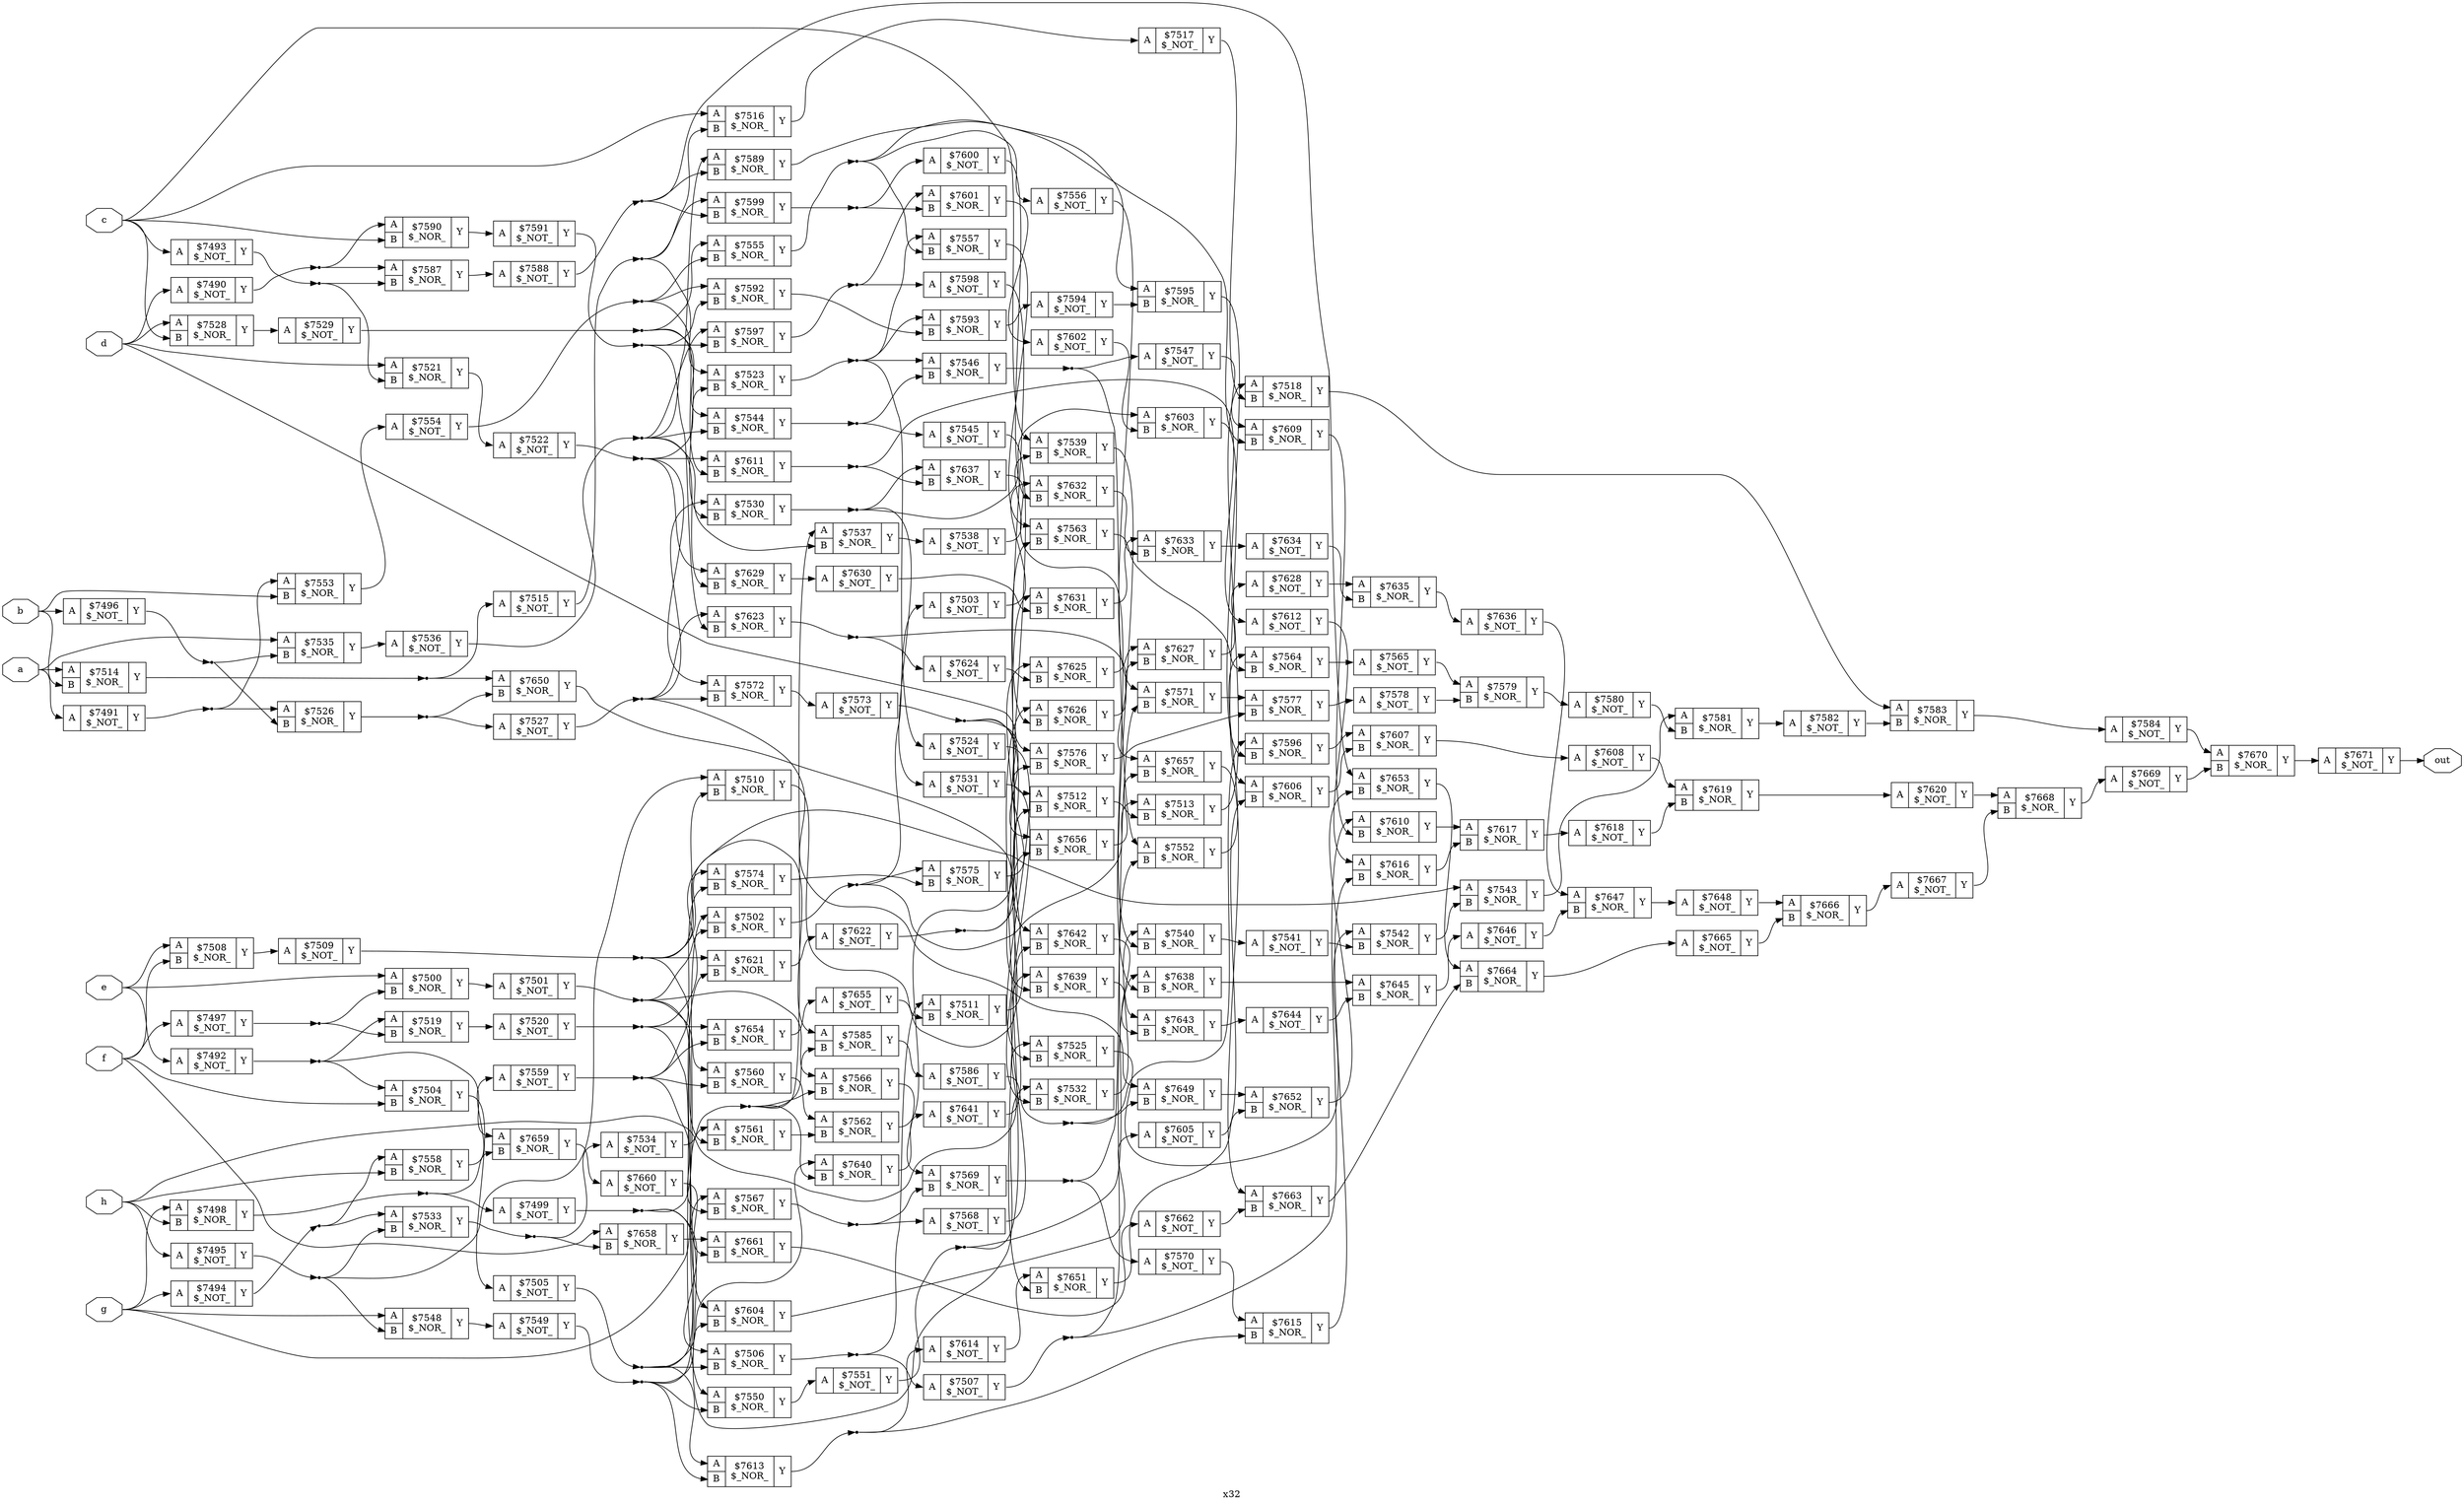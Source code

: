 digraph "x32" {
label="x32";
rankdir="LR";
remincross=true;
n182 [ shape=octagon, label="a", color="black", fontcolor="black" ];
n183 [ shape=octagon, label="b", color="black", fontcolor="black" ];
n184 [ shape=octagon, label="c", color="black", fontcolor="black" ];
n185 [ shape=octagon, label="d", color="black", fontcolor="black" ];
n186 [ shape=octagon, label="e", color="black", fontcolor="black" ];
n187 [ shape=octagon, label="f", color="black", fontcolor="black" ];
n188 [ shape=octagon, label="g", color="black", fontcolor="black" ];
n189 [ shape=octagon, label="h", color="black", fontcolor="black" ];
n190 [ shape=octagon, label="out", color="black", fontcolor="black" ];
c193 [ shape=record, label="{{<p191> A}|$7490\n$_NOT_|{<p192> Y}}" ];
c194 [ shape=record, label="{{<p191> A}|$7491\n$_NOT_|{<p192> Y}}" ];
c195 [ shape=record, label="{{<p191> A}|$7492\n$_NOT_|{<p192> Y}}" ];
c196 [ shape=record, label="{{<p191> A}|$7493\n$_NOT_|{<p192> Y}}" ];
c197 [ shape=record, label="{{<p191> A}|$7494\n$_NOT_|{<p192> Y}}" ];
c198 [ shape=record, label="{{<p191> A}|$7495\n$_NOT_|{<p192> Y}}" ];
c199 [ shape=record, label="{{<p191> A}|$7496\n$_NOT_|{<p192> Y}}" ];
c200 [ shape=record, label="{{<p191> A}|$7497\n$_NOT_|{<p192> Y}}" ];
c202 [ shape=record, label="{{<p191> A|<p201> B}|$7498\n$_NOR_|{<p192> Y}}" ];
c203 [ shape=record, label="{{<p191> A}|$7499\n$_NOT_|{<p192> Y}}" ];
c204 [ shape=record, label="{{<p191> A|<p201> B}|$7500\n$_NOR_|{<p192> Y}}" ];
c205 [ shape=record, label="{{<p191> A}|$7501\n$_NOT_|{<p192> Y}}" ];
c206 [ shape=record, label="{{<p191> A|<p201> B}|$7502\n$_NOR_|{<p192> Y}}" ];
c207 [ shape=record, label="{{<p191> A}|$7503\n$_NOT_|{<p192> Y}}" ];
c208 [ shape=record, label="{{<p191> A|<p201> B}|$7504\n$_NOR_|{<p192> Y}}" ];
c209 [ shape=record, label="{{<p191> A}|$7505\n$_NOT_|{<p192> Y}}" ];
c210 [ shape=record, label="{{<p191> A|<p201> B}|$7506\n$_NOR_|{<p192> Y}}" ];
c211 [ shape=record, label="{{<p191> A}|$7507\n$_NOT_|{<p192> Y}}" ];
c212 [ shape=record, label="{{<p191> A|<p201> B}|$7508\n$_NOR_|{<p192> Y}}" ];
c213 [ shape=record, label="{{<p191> A}|$7509\n$_NOT_|{<p192> Y}}" ];
c214 [ shape=record, label="{{<p191> A|<p201> B}|$7510\n$_NOR_|{<p192> Y}}" ];
c215 [ shape=record, label="{{<p191> A|<p201> B}|$7511\n$_NOR_|{<p192> Y}}" ];
c216 [ shape=record, label="{{<p191> A|<p201> B}|$7512\n$_NOR_|{<p192> Y}}" ];
c217 [ shape=record, label="{{<p191> A|<p201> B}|$7513\n$_NOR_|{<p192> Y}}" ];
c218 [ shape=record, label="{{<p191> A|<p201> B}|$7514\n$_NOR_|{<p192> Y}}" ];
c219 [ shape=record, label="{{<p191> A}|$7515\n$_NOT_|{<p192> Y}}" ];
c220 [ shape=record, label="{{<p191> A|<p201> B}|$7516\n$_NOR_|{<p192> Y}}" ];
c221 [ shape=record, label="{{<p191> A}|$7517\n$_NOT_|{<p192> Y}}" ];
c222 [ shape=record, label="{{<p191> A|<p201> B}|$7518\n$_NOR_|{<p192> Y}}" ];
c223 [ shape=record, label="{{<p191> A|<p201> B}|$7519\n$_NOR_|{<p192> Y}}" ];
c224 [ shape=record, label="{{<p191> A}|$7520\n$_NOT_|{<p192> Y}}" ];
c225 [ shape=record, label="{{<p191> A|<p201> B}|$7521\n$_NOR_|{<p192> Y}}" ];
c226 [ shape=record, label="{{<p191> A}|$7522\n$_NOT_|{<p192> Y}}" ];
c227 [ shape=record, label="{{<p191> A|<p201> B}|$7523\n$_NOR_|{<p192> Y}}" ];
c228 [ shape=record, label="{{<p191> A}|$7524\n$_NOT_|{<p192> Y}}" ];
c229 [ shape=record, label="{{<p191> A|<p201> B}|$7525\n$_NOR_|{<p192> Y}}" ];
c230 [ shape=record, label="{{<p191> A|<p201> B}|$7526\n$_NOR_|{<p192> Y}}" ];
c231 [ shape=record, label="{{<p191> A}|$7527\n$_NOT_|{<p192> Y}}" ];
c232 [ shape=record, label="{{<p191> A|<p201> B}|$7528\n$_NOR_|{<p192> Y}}" ];
c233 [ shape=record, label="{{<p191> A}|$7529\n$_NOT_|{<p192> Y}}" ];
c234 [ shape=record, label="{{<p191> A|<p201> B}|$7530\n$_NOR_|{<p192> Y}}" ];
c235 [ shape=record, label="{{<p191> A}|$7531\n$_NOT_|{<p192> Y}}" ];
c236 [ shape=record, label="{{<p191> A|<p201> B}|$7532\n$_NOR_|{<p192> Y}}" ];
c237 [ shape=record, label="{{<p191> A|<p201> B}|$7533\n$_NOR_|{<p192> Y}}" ];
c238 [ shape=record, label="{{<p191> A}|$7534\n$_NOT_|{<p192> Y}}" ];
c239 [ shape=record, label="{{<p191> A|<p201> B}|$7535\n$_NOR_|{<p192> Y}}" ];
c240 [ shape=record, label="{{<p191> A}|$7536\n$_NOT_|{<p192> Y}}" ];
c241 [ shape=record, label="{{<p191> A|<p201> B}|$7537\n$_NOR_|{<p192> Y}}" ];
c242 [ shape=record, label="{{<p191> A}|$7538\n$_NOT_|{<p192> Y}}" ];
c243 [ shape=record, label="{{<p191> A|<p201> B}|$7539\n$_NOR_|{<p192> Y}}" ];
c244 [ shape=record, label="{{<p191> A|<p201> B}|$7540\n$_NOR_|{<p192> Y}}" ];
c245 [ shape=record, label="{{<p191> A}|$7541\n$_NOT_|{<p192> Y}}" ];
c246 [ shape=record, label="{{<p191> A|<p201> B}|$7542\n$_NOR_|{<p192> Y}}" ];
c247 [ shape=record, label="{{<p191> A|<p201> B}|$7543\n$_NOR_|{<p192> Y}}" ];
c248 [ shape=record, label="{{<p191> A|<p201> B}|$7544\n$_NOR_|{<p192> Y}}" ];
c249 [ shape=record, label="{{<p191> A}|$7545\n$_NOT_|{<p192> Y}}" ];
c250 [ shape=record, label="{{<p191> A|<p201> B}|$7546\n$_NOR_|{<p192> Y}}" ];
c251 [ shape=record, label="{{<p191> A}|$7547\n$_NOT_|{<p192> Y}}" ];
c252 [ shape=record, label="{{<p191> A|<p201> B}|$7548\n$_NOR_|{<p192> Y}}" ];
c253 [ shape=record, label="{{<p191> A}|$7549\n$_NOT_|{<p192> Y}}" ];
c254 [ shape=record, label="{{<p191> A|<p201> B}|$7550\n$_NOR_|{<p192> Y}}" ];
c255 [ shape=record, label="{{<p191> A}|$7551\n$_NOT_|{<p192> Y}}" ];
c256 [ shape=record, label="{{<p191> A|<p201> B}|$7552\n$_NOR_|{<p192> Y}}" ];
c257 [ shape=record, label="{{<p191> A|<p201> B}|$7553\n$_NOR_|{<p192> Y}}" ];
c258 [ shape=record, label="{{<p191> A}|$7554\n$_NOT_|{<p192> Y}}" ];
c259 [ shape=record, label="{{<p191> A|<p201> B}|$7555\n$_NOR_|{<p192> Y}}" ];
c260 [ shape=record, label="{{<p191> A}|$7556\n$_NOT_|{<p192> Y}}" ];
c261 [ shape=record, label="{{<p191> A|<p201> B}|$7557\n$_NOR_|{<p192> Y}}" ];
c262 [ shape=record, label="{{<p191> A|<p201> B}|$7558\n$_NOR_|{<p192> Y}}" ];
c263 [ shape=record, label="{{<p191> A}|$7559\n$_NOT_|{<p192> Y}}" ];
c264 [ shape=record, label="{{<p191> A|<p201> B}|$7560\n$_NOR_|{<p192> Y}}" ];
c265 [ shape=record, label="{{<p191> A|<p201> B}|$7561\n$_NOR_|{<p192> Y}}" ];
c266 [ shape=record, label="{{<p191> A|<p201> B}|$7562\n$_NOR_|{<p192> Y}}" ];
c267 [ shape=record, label="{{<p191> A|<p201> B}|$7563\n$_NOR_|{<p192> Y}}" ];
c268 [ shape=record, label="{{<p191> A|<p201> B}|$7564\n$_NOR_|{<p192> Y}}" ];
c269 [ shape=record, label="{{<p191> A}|$7565\n$_NOT_|{<p192> Y}}" ];
c270 [ shape=record, label="{{<p191> A|<p201> B}|$7566\n$_NOR_|{<p192> Y}}" ];
c271 [ shape=record, label="{{<p191> A|<p201> B}|$7567\n$_NOR_|{<p192> Y}}" ];
c272 [ shape=record, label="{{<p191> A}|$7568\n$_NOT_|{<p192> Y}}" ];
c273 [ shape=record, label="{{<p191> A|<p201> B}|$7569\n$_NOR_|{<p192> Y}}" ];
c274 [ shape=record, label="{{<p191> A}|$7570\n$_NOT_|{<p192> Y}}" ];
c275 [ shape=record, label="{{<p191> A|<p201> B}|$7571\n$_NOR_|{<p192> Y}}" ];
c276 [ shape=record, label="{{<p191> A|<p201> B}|$7572\n$_NOR_|{<p192> Y}}" ];
c277 [ shape=record, label="{{<p191> A}|$7573\n$_NOT_|{<p192> Y}}" ];
c278 [ shape=record, label="{{<p191> A|<p201> B}|$7574\n$_NOR_|{<p192> Y}}" ];
c279 [ shape=record, label="{{<p191> A|<p201> B}|$7575\n$_NOR_|{<p192> Y}}" ];
c280 [ shape=record, label="{{<p191> A|<p201> B}|$7576\n$_NOR_|{<p192> Y}}" ];
c281 [ shape=record, label="{{<p191> A|<p201> B}|$7577\n$_NOR_|{<p192> Y}}" ];
c282 [ shape=record, label="{{<p191> A}|$7578\n$_NOT_|{<p192> Y}}" ];
c283 [ shape=record, label="{{<p191> A|<p201> B}|$7579\n$_NOR_|{<p192> Y}}" ];
c284 [ shape=record, label="{{<p191> A}|$7580\n$_NOT_|{<p192> Y}}" ];
c285 [ shape=record, label="{{<p191> A|<p201> B}|$7581\n$_NOR_|{<p192> Y}}" ];
c286 [ shape=record, label="{{<p191> A}|$7582\n$_NOT_|{<p192> Y}}" ];
c287 [ shape=record, label="{{<p191> A|<p201> B}|$7583\n$_NOR_|{<p192> Y}}" ];
c288 [ shape=record, label="{{<p191> A}|$7584\n$_NOT_|{<p192> Y}}" ];
c289 [ shape=record, label="{{<p191> A|<p201> B}|$7585\n$_NOR_|{<p192> Y}}" ];
c290 [ shape=record, label="{{<p191> A}|$7586\n$_NOT_|{<p192> Y}}" ];
c291 [ shape=record, label="{{<p191> A|<p201> B}|$7587\n$_NOR_|{<p192> Y}}" ];
c292 [ shape=record, label="{{<p191> A}|$7588\n$_NOT_|{<p192> Y}}" ];
c293 [ shape=record, label="{{<p191> A|<p201> B}|$7589\n$_NOR_|{<p192> Y}}" ];
c294 [ shape=record, label="{{<p191> A|<p201> B}|$7590\n$_NOR_|{<p192> Y}}" ];
c295 [ shape=record, label="{{<p191> A}|$7591\n$_NOT_|{<p192> Y}}" ];
c296 [ shape=record, label="{{<p191> A|<p201> B}|$7592\n$_NOR_|{<p192> Y}}" ];
c297 [ shape=record, label="{{<p191> A|<p201> B}|$7593\n$_NOR_|{<p192> Y}}" ];
c298 [ shape=record, label="{{<p191> A}|$7594\n$_NOT_|{<p192> Y}}" ];
c299 [ shape=record, label="{{<p191> A|<p201> B}|$7595\n$_NOR_|{<p192> Y}}" ];
c300 [ shape=record, label="{{<p191> A|<p201> B}|$7596\n$_NOR_|{<p192> Y}}" ];
c301 [ shape=record, label="{{<p191> A|<p201> B}|$7597\n$_NOR_|{<p192> Y}}" ];
c302 [ shape=record, label="{{<p191> A}|$7598\n$_NOT_|{<p192> Y}}" ];
c303 [ shape=record, label="{{<p191> A|<p201> B}|$7599\n$_NOR_|{<p192> Y}}" ];
c304 [ shape=record, label="{{<p191> A}|$7600\n$_NOT_|{<p192> Y}}" ];
c305 [ shape=record, label="{{<p191> A|<p201> B}|$7601\n$_NOR_|{<p192> Y}}" ];
c306 [ shape=record, label="{{<p191> A}|$7602\n$_NOT_|{<p192> Y}}" ];
c307 [ shape=record, label="{{<p191> A|<p201> B}|$7603\n$_NOR_|{<p192> Y}}" ];
c308 [ shape=record, label="{{<p191> A|<p201> B}|$7604\n$_NOR_|{<p192> Y}}" ];
c309 [ shape=record, label="{{<p191> A}|$7605\n$_NOT_|{<p192> Y}}" ];
c310 [ shape=record, label="{{<p191> A|<p201> B}|$7606\n$_NOR_|{<p192> Y}}" ];
c311 [ shape=record, label="{{<p191> A|<p201> B}|$7607\n$_NOR_|{<p192> Y}}" ];
c312 [ shape=record, label="{{<p191> A}|$7608\n$_NOT_|{<p192> Y}}" ];
c313 [ shape=record, label="{{<p191> A|<p201> B}|$7609\n$_NOR_|{<p192> Y}}" ];
c314 [ shape=record, label="{{<p191> A|<p201> B}|$7610\n$_NOR_|{<p192> Y}}" ];
c315 [ shape=record, label="{{<p191> A|<p201> B}|$7611\n$_NOR_|{<p192> Y}}" ];
c316 [ shape=record, label="{{<p191> A}|$7612\n$_NOT_|{<p192> Y}}" ];
c317 [ shape=record, label="{{<p191> A|<p201> B}|$7613\n$_NOR_|{<p192> Y}}" ];
c318 [ shape=record, label="{{<p191> A}|$7614\n$_NOT_|{<p192> Y}}" ];
c319 [ shape=record, label="{{<p191> A|<p201> B}|$7615\n$_NOR_|{<p192> Y}}" ];
c320 [ shape=record, label="{{<p191> A|<p201> B}|$7616\n$_NOR_|{<p192> Y}}" ];
c321 [ shape=record, label="{{<p191> A|<p201> B}|$7617\n$_NOR_|{<p192> Y}}" ];
c322 [ shape=record, label="{{<p191> A}|$7618\n$_NOT_|{<p192> Y}}" ];
c323 [ shape=record, label="{{<p191> A|<p201> B}|$7619\n$_NOR_|{<p192> Y}}" ];
c324 [ shape=record, label="{{<p191> A}|$7620\n$_NOT_|{<p192> Y}}" ];
c325 [ shape=record, label="{{<p191> A|<p201> B}|$7621\n$_NOR_|{<p192> Y}}" ];
c326 [ shape=record, label="{{<p191> A}|$7622\n$_NOT_|{<p192> Y}}" ];
c327 [ shape=record, label="{{<p191> A|<p201> B}|$7623\n$_NOR_|{<p192> Y}}" ];
c328 [ shape=record, label="{{<p191> A}|$7624\n$_NOT_|{<p192> Y}}" ];
c329 [ shape=record, label="{{<p191> A|<p201> B}|$7625\n$_NOR_|{<p192> Y}}" ];
c330 [ shape=record, label="{{<p191> A|<p201> B}|$7626\n$_NOR_|{<p192> Y}}" ];
c331 [ shape=record, label="{{<p191> A|<p201> B}|$7627\n$_NOR_|{<p192> Y}}" ];
c332 [ shape=record, label="{{<p191> A}|$7628\n$_NOT_|{<p192> Y}}" ];
c333 [ shape=record, label="{{<p191> A|<p201> B}|$7629\n$_NOR_|{<p192> Y}}" ];
c334 [ shape=record, label="{{<p191> A}|$7630\n$_NOT_|{<p192> Y}}" ];
c335 [ shape=record, label="{{<p191> A|<p201> B}|$7631\n$_NOR_|{<p192> Y}}" ];
c336 [ shape=record, label="{{<p191> A|<p201> B}|$7632\n$_NOR_|{<p192> Y}}" ];
c337 [ shape=record, label="{{<p191> A|<p201> B}|$7633\n$_NOR_|{<p192> Y}}" ];
c338 [ shape=record, label="{{<p191> A}|$7634\n$_NOT_|{<p192> Y}}" ];
c339 [ shape=record, label="{{<p191> A|<p201> B}|$7635\n$_NOR_|{<p192> Y}}" ];
c340 [ shape=record, label="{{<p191> A}|$7636\n$_NOT_|{<p192> Y}}" ];
c341 [ shape=record, label="{{<p191> A|<p201> B}|$7637\n$_NOR_|{<p192> Y}}" ];
c342 [ shape=record, label="{{<p191> A|<p201> B}|$7638\n$_NOR_|{<p192> Y}}" ];
c343 [ shape=record, label="{{<p191> A|<p201> B}|$7639\n$_NOR_|{<p192> Y}}" ];
c344 [ shape=record, label="{{<p191> A|<p201> B}|$7640\n$_NOR_|{<p192> Y}}" ];
c345 [ shape=record, label="{{<p191> A}|$7641\n$_NOT_|{<p192> Y}}" ];
c346 [ shape=record, label="{{<p191> A|<p201> B}|$7642\n$_NOR_|{<p192> Y}}" ];
c347 [ shape=record, label="{{<p191> A|<p201> B}|$7643\n$_NOR_|{<p192> Y}}" ];
c348 [ shape=record, label="{{<p191> A}|$7644\n$_NOT_|{<p192> Y}}" ];
c349 [ shape=record, label="{{<p191> A|<p201> B}|$7645\n$_NOR_|{<p192> Y}}" ];
c350 [ shape=record, label="{{<p191> A}|$7646\n$_NOT_|{<p192> Y}}" ];
c351 [ shape=record, label="{{<p191> A|<p201> B}|$7647\n$_NOR_|{<p192> Y}}" ];
c352 [ shape=record, label="{{<p191> A}|$7648\n$_NOT_|{<p192> Y}}" ];
c353 [ shape=record, label="{{<p191> A|<p201> B}|$7649\n$_NOR_|{<p192> Y}}" ];
c354 [ shape=record, label="{{<p191> A|<p201> B}|$7650\n$_NOR_|{<p192> Y}}" ];
c355 [ shape=record, label="{{<p191> A|<p201> B}|$7651\n$_NOR_|{<p192> Y}}" ];
c356 [ shape=record, label="{{<p191> A|<p201> B}|$7652\n$_NOR_|{<p192> Y}}" ];
c357 [ shape=record, label="{{<p191> A|<p201> B}|$7653\n$_NOR_|{<p192> Y}}" ];
c358 [ shape=record, label="{{<p191> A|<p201> B}|$7654\n$_NOR_|{<p192> Y}}" ];
c359 [ shape=record, label="{{<p191> A}|$7655\n$_NOT_|{<p192> Y}}" ];
c360 [ shape=record, label="{{<p191> A|<p201> B}|$7656\n$_NOR_|{<p192> Y}}" ];
c361 [ shape=record, label="{{<p191> A|<p201> B}|$7657\n$_NOR_|{<p192> Y}}" ];
c362 [ shape=record, label="{{<p191> A|<p201> B}|$7658\n$_NOR_|{<p192> Y}}" ];
c363 [ shape=record, label="{{<p191> A|<p201> B}|$7659\n$_NOR_|{<p192> Y}}" ];
c364 [ shape=record, label="{{<p191> A}|$7660\n$_NOT_|{<p192> Y}}" ];
c365 [ shape=record, label="{{<p191> A|<p201> B}|$7661\n$_NOR_|{<p192> Y}}" ];
c366 [ shape=record, label="{{<p191> A}|$7662\n$_NOT_|{<p192> Y}}" ];
c367 [ shape=record, label="{{<p191> A|<p201> B}|$7663\n$_NOR_|{<p192> Y}}" ];
c368 [ shape=record, label="{{<p191> A|<p201> B}|$7664\n$_NOR_|{<p192> Y}}" ];
c369 [ shape=record, label="{{<p191> A}|$7665\n$_NOT_|{<p192> Y}}" ];
c370 [ shape=record, label="{{<p191> A|<p201> B}|$7666\n$_NOR_|{<p192> Y}}" ];
c371 [ shape=record, label="{{<p191> A}|$7667\n$_NOT_|{<p192> Y}}" ];
c372 [ shape=record, label="{{<p191> A|<p201> B}|$7668\n$_NOR_|{<p192> Y}}" ];
c373 [ shape=record, label="{{<p191> A}|$7669\n$_NOT_|{<p192> Y}}" ];
c374 [ shape=record, label="{{<p191> A|<p201> B}|$7670\n$_NOR_|{<p192> Y}}" ];
c375 [ shape=record, label="{{<p191> A}|$7671\n$_NOT_|{<p192> Y}}" ];
c284:p192:e -> c285:p201:w [color="black", label=""];
c293:p192:e -> c299:p191:w [color="black", label=""];
c374:p192:e -> c375:p191:w [color="black", label=""];
n101 [ shape=point ];
c203:p192:e -> n101:w [color="black", label=""];
n101:e -> c206:p191:w [color="black", label=""];
n101:e -> c210:p191:w [color="black", label=""];
n101:e -> c236:p191:w [color="black", label=""];
c204:p192:e -> c205:p191:w [color="black", label=""];
n103 [ shape=point ];
c205:p192:e -> n103:w [color="black", label=""];
n103:e -> c206:p201:w [color="black", label=""];
n103:e -> c264:p191:w [color="black", label=""];
n103:e -> c270:p191:w [color="black", label=""];
n103:e -> c308:p191:w [color="black", label=""];
n104 [ shape=point ];
c206:p192:e -> n104:w [color="black", label=""];
n104:e -> c207:p191:w [color="black", label=""];
n104:e -> c217:p191:w [color="black", label=""];
n104:e -> c279:p191:w [color="black", label=""];
c207:p192:e -> c336:p191:w [color="black", label=""];
c208:p192:e -> c209:p191:w [color="black", label=""];
n107 [ shape=point ];
c209:p192:e -> n107:w [color="black", label=""];
n107:e -> c210:p201:w [color="black", label=""];
n107:e -> c271:p191:w [color="black", label=""];
n107:e -> c317:p191:w [color="black", label=""];
n107:e -> c344:p191:w [color="black", label=""];
n108 [ shape=point ];
c210:p192:e -> n108:w [color="black", label=""];
n108:e -> c211:p191:w [color="black", label=""];
n108:e -> c215:p191:w [color="black", label=""];
n109 [ shape=point ];
c211:p192:e -> n109:w [color="black", label=""];
n109:e -> c314:p191:w [color="black", label=""];
n109:e -> c342:p191:w [color="black", label=""];
n11 [ shape=point ];
c193:p192:e -> n11:w [color="black", label=""];
n11:e -> c291:p191:w [color="black", label=""];
n11:e -> c294:p191:w [color="black", label=""];
c212:p192:e -> c213:p191:w [color="black", label=""];
n111 [ shape=point ];
c213:p192:e -> n111:w [color="black", label=""];
n111:e -> c214:p201:w [color="black", label=""];
n111:e -> c265:p201:w [color="black", label=""];
n111:e -> c278:p191:w [color="black", label=""];
n111:e -> c289:p191:w [color="black", label=""];
n111:e -> c325:p191:w [color="black", label=""];
c214:p192:e -> c215:p201:w [color="black", label=""];
c215:p192:e -> c216:p201:w [color="black", label=""];
c216:p192:e -> c217:p201:w [color="black", label=""];
c217:p192:e -> c222:p191:w [color="black", label=""];
n116 [ shape=point ];
c218:p192:e -> n116:w [color="black", label=""];
n116:e -> c219:p191:w [color="black", label=""];
n116:e -> c354:p191:w [color="black", label=""];
n117 [ shape=point ];
c219:p192:e -> n117:w [color="black", label=""];
n117:e -> c220:p201:w [color="black", label=""];
n117:e -> c227:p191:w [color="black", label=""];
n117:e -> c303:p191:w [color="black", label=""];
c220:p192:e -> c221:p191:w [color="black", label=""];
c221:p192:e -> c222:p201:w [color="black", label=""];
c294:p192:e -> c295:p191:w [color="black", label=""];
c222:p192:e -> c287:p191:w [color="black", label=""];
c223:p192:e -> c224:p191:w [color="black", label=""];
n122 [ shape=point ];
c224:p192:e -> n122:w [color="black", label=""];
n122:e -> c247:p191:w [color="black", label=""];
n122:e -> c254:p191:w [color="black", label=""];
n122:e -> c358:p191:w [color="black", label=""];
c225:p192:e -> c226:p191:w [color="black", label=""];
n124 [ shape=point ];
c226:p192:e -> n124:w [color="black", label=""];
n124:e -> c227:p201:w [color="black", label=""];
n124:e -> c276:p191:w [color="black", label=""];
n124:e -> c315:p191:w [color="black", label=""];
n124:e -> c333:p191:w [color="black", label=""];
n125 [ shape=point ];
c227:p192:e -> n125:w [color="black", label=""];
n125:e -> c228:p191:w [color="black", label=""];
n125:e -> c250:p191:w [color="black", label=""];
n125:e -> c261:p191:w [color="black", label=""];
n125:e -> c297:p191:w [color="black", label=""];
c228:p192:e -> c229:p201:w [color="black", label=""];
c229:p192:e -> c246:p191:w [color="black", label=""];
n128 [ shape=point ];
c230:p192:e -> n128:w [color="black", label=""];
n128:e -> c231:p191:w [color="black", label=""];
n128:e -> c354:p201:w [color="black", label=""];
n129 [ shape=point ];
c231:p192:e -> n129:w [color="black", label=""];
n129:e -> c234:p191:w [color="black", label=""];
n129:e -> c276:p201:w [color="black", label=""];
n129:e -> c327:p191:w [color="black", label=""];
n129:e -> c353:p191:w [color="black", label=""];
n13 [ shape=point ];
c295:p192:e -> n13:w [color="black", label=""];
n13:e -> c296:p201:w [color="black", label=""];
n13:e -> c301:p201:w [color="black", label=""];
n13:e -> c327:p201:w [color="black", label=""];
c232:p192:e -> c233:p191:w [color="black", label=""];
n131 [ shape=point ];
c233:p192:e -> n131:w [color="black", label=""];
n131:e -> c234:p201:w [color="black", label=""];
n131:e -> c248:p191:w [color="black", label=""];
n131:e -> c259:p191:w [color="black", label=""];
n132 [ shape=point ];
c234:p192:e -> n132:w [color="black", label=""];
n132:e -> c235:p191:w [color="black", label=""];
n132:e -> c307:p191:w [color="black", label=""];
n132:e -> c341:p191:w [color="black", label=""];
c235:p192:e -> c236:p201:w [color="black", label=""];
c236:p192:e -> c244:p191:w [color="black", label=""];
n135 [ shape=point ];
c237:p192:e -> n135:w [color="black", label=""];
n135:e -> c238:p191:w [color="black", label=""];
n135:e -> c362:p201:w [color="black", label=""];
n136 [ shape=point ];
c238:p192:e -> n136:w [color="black", label=""];
n136:e -> c241:p191:w [color="black", label=""];
n136:e -> c270:p201:w [color="black", label=""];
n136:e -> c289:p201:w [color="black", label=""];
n136:e -> c344:p201:w [color="black", label=""];
c239:p192:e -> c240:p191:w [color="black", label=""];
n138 [ shape=point ];
c240:p192:e -> n138:w [color="black", label=""];
n138:e -> c241:p201:w [color="black", label=""];
n138:e -> c248:p201:w [color="black", label=""];
n138:e -> c293:p191:w [color="black", label=""];
n138:e -> c301:p191:w [color="black", label=""];
n138:e -> c333:p201:w [color="black", label=""];
c241:p192:e -> c242:p191:w [color="black", label=""];
c296:p192:e -> c297:p201:w [color="black", label=""];
c242:p192:e -> c243:p201:w [color="black", label=""];
c243:p192:e -> c244:p201:w [color="black", label=""];
c244:p192:e -> c245:p191:w [color="black", label=""];
c245:p192:e -> c246:p201:w [color="black", label=""];
c246:p192:e -> c247:p201:w [color="black", label=""];
c247:p192:e -> c285:p191:w [color="black", label=""];
n146 [ shape=point ];
c248:p192:e -> n146:w [color="black", label=""];
n146:e -> c249:p191:w [color="black", label=""];
n146:e -> c250:p201:w [color="black", label=""];
c249:p192:e -> c346:p191:w [color="black", label=""];
n148 [ shape=point ];
c250:p192:e -> n148:w [color="black", label=""];
n148:e -> c251:p191:w [color="black", label=""];
n148:e -> c256:p191:w [color="black", label=""];
c251:p192:e -> c313:p191:w [color="black", label=""];
c297:p192:e -> c298:p191:w [color="black", label=""];
c252:p192:e -> c253:p191:w [color="black", label=""];
n151 [ shape=point ];
c253:p192:e -> n151:w [color="black", label=""];
n151:e -> c254:p201:w [color="black", label=""];
n151:e -> c308:p201:w [color="black", label=""];
n151:e -> c317:p201:w [color="black", label=""];
n151:e -> c325:p201:w [color="black", label=""];
c254:p192:e -> c255:p191:w [color="black", label=""];
n153 [ shape=point ];
c255:p192:e -> n153:w [color="black", label=""];
n153:e -> c256:p201:w [color="black", label=""];
n153:e -> c330:p191:w [color="black", label=""];
c256:p192:e -> c268:p191:w [color="black", label=""];
c257:p192:e -> c258:p191:w [color="black", label=""];
n156 [ shape=point ];
c258:p192:e -> n156:w [color="black", label=""];
n156:e -> c259:p201:w [color="black", label=""];
n156:e -> c296:p191:w [color="black", label=""];
n156:e -> c315:p201:w [color="black", label=""];
n157 [ shape=point ];
c259:p192:e -> n157:w [color="black", label=""];
n157:e -> c260:p191:w [color="black", label=""];
n157:e -> c261:p201:w [color="black", label=""];
n157:e -> c313:p201:w [color="black", label=""];
c260:p192:e -> c275:p191:w [color="black", label=""];
c261:p192:e -> c267:p191:w [color="black", label=""];
c298:p192:e -> c299:p201:w [color="black", label=""];
c262:p192:e -> c263:p191:w [color="black", label=""];
n161 [ shape=point ];
c263:p192:e -> n161:w [color="black", label=""];
n161:e -> c264:p201:w [color="black", label=""];
n161:e -> c271:p201:w [color="black", label=""];
n161:e -> c278:p201:w [color="black", label=""];
n161:e -> c358:p201:w [color="black", label=""];
c264:p192:e -> c266:p191:w [color="black", label=""];
c265:p192:e -> c266:p201:w [color="black", label=""];
c266:p192:e -> c267:p201:w [color="black", label=""];
c267:p192:e -> c268:p201:w [color="black", label=""];
c268:p192:e -> c269:p191:w [color="black", label=""];
c269:p192:e -> c283:p191:w [color="black", label=""];
c270:p192:e -> c273:p191:w [color="black", label=""];
n169 [ shape=point ];
c271:p192:e -> n169:w [color="black", label=""];
n169:e -> c272:p191:w [color="black", label=""];
n169:e -> c273:p201:w [color="black", label=""];
c299:p192:e -> c300:p201:w [color="black", label=""];
c272:p192:e -> c343:p191:w [color="black", label=""];
n171 [ shape=point ];
c273:p192:e -> n171:w [color="black", label=""];
n171:e -> c274:p191:w [color="black", label=""];
n171:e -> c275:p201:w [color="black", label=""];
c274:p192:e -> c319:p191:w [color="black", label=""];
c275:p192:e -> c281:p191:w [color="black", label=""];
c276:p192:e -> c277:p191:w [color="black", label=""];
n175 [ shape=point ];
c277:p192:e -> n175:w [color="black", label=""];
n175:e -> c280:p191:w [color="black", label=""];
n175:e -> c343:p201:w [color="black", label=""];
n175:e -> c360:p191:w [color="black", label=""];
c278:p192:e -> c279:p201:w [color="black", label=""];
c279:p192:e -> c280:p201:w [color="black", label=""];
c280:p192:e -> c281:p201:w [color="black", label=""];
c281:p192:e -> c282:p191:w [color="black", label=""];
c300:p192:e -> c311:p191:w [color="black", label=""];
c282:p192:e -> c283:p201:w [color="black", label=""];
c283:p192:e -> c284:p191:w [color="black", label=""];
n182:e -> c194:p191:w [color="black", label=""];
n182:e -> c218:p191:w [color="black", label=""];
n182:e -> c239:p191:w [color="black", label=""];
n183:e -> c199:p191:w [color="black", label=""];
n183:e -> c218:p201:w [color="black", label=""];
n183:e -> c257:p201:w [color="black", label=""];
n184:e -> c196:p191:w [color="black", label=""];
n184:e -> c220:p191:w [color="black", label=""];
n184:e -> c232:p201:w [color="black", label=""];
n184:e -> c243:p191:w [color="black", label=""];
n184:e -> c294:p201:w [color="black", label=""];
n185:e -> c193:p191:w [color="black", label=""];
n185:e -> c216:p191:w [color="black", label=""];
n185:e -> c225:p191:w [color="black", label=""];
n185:e -> c232:p191:w [color="black", label=""];
n186:e -> c195:p191:w [color="black", label=""];
n186:e -> c204:p191:w [color="black", label=""];
n186:e -> c212:p191:w [color="black", label=""];
n187:e -> c200:p191:w [color="black", label=""];
n187:e -> c208:p201:w [color="black", label=""];
n187:e -> c212:p201:w [color="black", label=""];
n187:e -> c362:p191:w [color="black", label=""];
n188:e -> c197:p191:w [color="black", label=""];
n188:e -> c202:p191:w [color="black", label=""];
n188:e -> c252:p191:w [color="black", label=""];
n188:e -> c265:p191:w [color="black", label=""];
n189:e -> c198:p191:w [color="black", label=""];
n189:e -> c202:p201:w [color="black", label=""];
n189:e -> c229:p191:w [color="black", label=""];
n189:e -> c262:p201:w [color="black", label=""];
n19 [ shape=point ];
c301:p192:e -> n19:w [color="black", label=""];
n19:e -> c302:p191:w [color="black", label=""];
n19:e -> c305:p191:w [color="black", label=""];
c375:p192:e -> n190:w [color="black", label=""];
c285:p192:e -> c286:p191:w [color="black", label=""];
c302:p192:e -> c330:p201:w [color="black", label=""];
n21 [ shape=point ];
c303:p192:e -> n21:w [color="black", label=""];
n21:e -> c304:p191:w [color="black", label=""];
n21:e -> c305:p201:w [color="black", label=""];
n22 [ shape=point ];
c194:p192:e -> n22:w [color="black", label=""];
n22:e -> c230:p191:w [color="black", label=""];
n22:e -> c257:p191:w [color="black", label=""];
c304:p192:e -> c336:p201:w [color="black", label=""];
c305:p192:e -> c306:p191:w [color="black", label=""];
c306:p192:e -> c307:p201:w [color="black", label=""];
c307:p192:e -> c310:p191:w [color="black", label=""];
c308:p192:e -> c309:p191:w [color="black", label=""];
c309:p192:e -> c310:p201:w [color="black", label=""];
c310:p192:e -> c311:p201:w [color="black", label=""];
c286:p192:e -> c287:p201:w [color="black", label=""];
c311:p192:e -> c312:p191:w [color="black", label=""];
c312:p192:e -> c323:p191:w [color="black", label=""];
c313:p192:e -> c314:p201:w [color="black", label=""];
n33 [ shape=point ];
c195:p192:e -> n33:w [color="black", label=""];
n33:e -> c208:p191:w [color="black", label=""];
n33:e -> c223:p191:w [color="black", label=""];
n33:e -> c363:p191:w [color="black", label=""];
c314:p192:e -> c321:p191:w [color="black", label=""];
n35 [ shape=point ];
c315:p192:e -> n35:w [color="black", label=""];
n35:e -> c316:p191:w [color="black", label=""];
n35:e -> c341:p201:w [color="black", label=""];
c316:p192:e -> c320:p191:w [color="black", label=""];
n37 [ shape=point ];
c317:p192:e -> n37:w [color="black", label=""];
n37:e -> c318:p191:w [color="black", label=""];
n37:e -> c319:p201:w [color="black", label=""];
c318:p192:e -> c355:p191:w [color="black", label=""];
c319:p192:e -> c320:p201:w [color="black", label=""];
c287:p192:e -> c288:p191:w [color="black", label=""];
c320:p192:e -> c321:p201:w [color="black", label=""];
c321:p192:e -> c322:p191:w [color="black", label=""];
c322:p192:e -> c323:p201:w [color="black", label=""];
c323:p192:e -> c324:p191:w [color="black", label=""];
n44 [ shape=point ];
c196:p192:e -> n44:w [color="black", label=""];
n44:e -> c225:p201:w [color="black", label=""];
n44:e -> c291:p201:w [color="black", label=""];
c324:p192:e -> c372:p191:w [color="black", label=""];
c325:p192:e -> c326:p191:w [color="black", label=""];
n47 [ shape=point ];
c326:p192:e -> n47:w [color="black", label=""];
n47:e -> c329:p191:w [color="black", label=""];
n47:e -> c335:p191:w [color="black", label=""];
n48 [ shape=point ];
c327:p192:e -> n48:w [color="black", label=""];
n48:e -> c328:p191:w [color="black", label=""];
n48:e -> c361:p191:w [color="black", label=""];
c328:p192:e -> c329:p201:w [color="black", label=""];
c288:p192:e -> c374:p191:w [color="black", label=""];
c329:p192:e -> c331:p191:w [color="black", label=""];
c330:p192:e -> c331:p201:w [color="black", label=""];
c331:p192:e -> c332:p191:w [color="black", label=""];
c332:p192:e -> c339:p191:w [color="black", label=""];
c333:p192:e -> c334:p191:w [color="black", label=""];
n55 [ shape=point ];
c197:p192:e -> n55:w [color="black", label=""];
n55:e -> c237:p191:w [color="black", label=""];
n55:e -> c262:p191:w [color="black", label=""];
c334:p192:e -> c335:p201:w [color="black", label=""];
c335:p192:e -> c337:p191:w [color="black", label=""];
c336:p192:e -> c337:p201:w [color="black", label=""];
c337:p192:e -> c338:p191:w [color="black", label=""];
c289:p192:e -> c290:p191:w [color="black", label=""];
c338:p192:e -> c339:p201:w [color="black", label=""];
c339:p192:e -> c340:p191:w [color="black", label=""];
c340:p192:e -> c351:p191:w [color="black", label=""];
c341:p192:e -> c342:p201:w [color="black", label=""];
c342:p192:e -> c349:p191:w [color="black", label=""];
c343:p192:e -> c347:p191:w [color="black", label=""];
n66 [ shape=point ];
c198:p192:e -> n66:w [color="black", label=""];
n66:e -> c214:p191:w [color="black", label=""];
n66:e -> c237:p201:w [color="black", label=""];
n66:e -> c252:p201:w [color="black", label=""];
c344:p192:e -> c345:p191:w [color="black", label=""];
c345:p192:e -> c346:p201:w [color="black", label=""];
c346:p192:e -> c347:p201:w [color="black", label=""];
n7 [ shape=point ];
c290:p192:e -> n7:w [color="black", label=""];
n7:e -> c300:p191:w [color="black", label=""];
n7:e -> c353:p201:w [color="black", label=""];
c347:p192:e -> c348:p191:w [color="black", label=""];
c348:p192:e -> c349:p201:w [color="black", label=""];
c349:p192:e -> c350:p191:w [color="black", label=""];
c350:p192:e -> c351:p201:w [color="black", label=""];
c351:p192:e -> c352:p191:w [color="black", label=""];
c352:p192:e -> c370:p191:w [color="black", label=""];
c353:p192:e -> c356:p191:w [color="black", label=""];
n77 [ shape=point ];
c199:p192:e -> n77:w [color="black", label=""];
n77:e -> c230:p201:w [color="black", label=""];
n77:e -> c239:p201:w [color="black", label=""];
c354:p192:e -> c355:p201:w [color="black", label=""];
c355:p192:e -> c356:p201:w [color="black", label=""];
c291:p192:e -> c292:p191:w [color="black", label=""];
c356:p192:e -> c357:p201:w [color="black", label=""];
c357:p192:e -> c368:p191:w [color="black", label=""];
c358:p192:e -> c359:p191:w [color="black", label=""];
c359:p192:e -> c360:p201:w [color="black", label=""];
c360:p192:e -> c361:p201:w [color="black", label=""];
c361:p192:e -> c367:p191:w [color="black", label=""];
c362:p192:e -> c365:p191:w [color="black", label=""];
c363:p192:e -> c364:p191:w [color="black", label=""];
n88 [ shape=point ];
c200:p192:e -> n88:w [color="black", label=""];
n88:e -> c204:p201:w [color="black", label=""];
n88:e -> c223:p201:w [color="black", label=""];
c364:p192:e -> c365:p201:w [color="black", label=""];
n9 [ shape=point ];
c292:p192:e -> n9:w [color="black", label=""];
n9:e -> c293:p201:w [color="black", label=""];
n9:e -> c303:p201:w [color="black", label=""];
n9:e -> c357:p191:w [color="black", label=""];
c365:p192:e -> c366:p191:w [color="black", label=""];
c366:p192:e -> c367:p201:w [color="black", label=""];
c367:p192:e -> c368:p201:w [color="black", label=""];
c368:p192:e -> c369:p191:w [color="black", label=""];
c369:p192:e -> c370:p201:w [color="black", label=""];
c370:p192:e -> c371:p191:w [color="black", label=""];
c371:p192:e -> c372:p201:w [color="black", label=""];
c372:p192:e -> c373:p191:w [color="black", label=""];
c373:p192:e -> c374:p201:w [color="black", label=""];
n99 [ shape=point ];
c202:p192:e -> n99:w [color="black", label=""];
n99:e -> c203:p191:w [color="black", label=""];
n99:e -> c363:p201:w [color="black", label=""];
}
